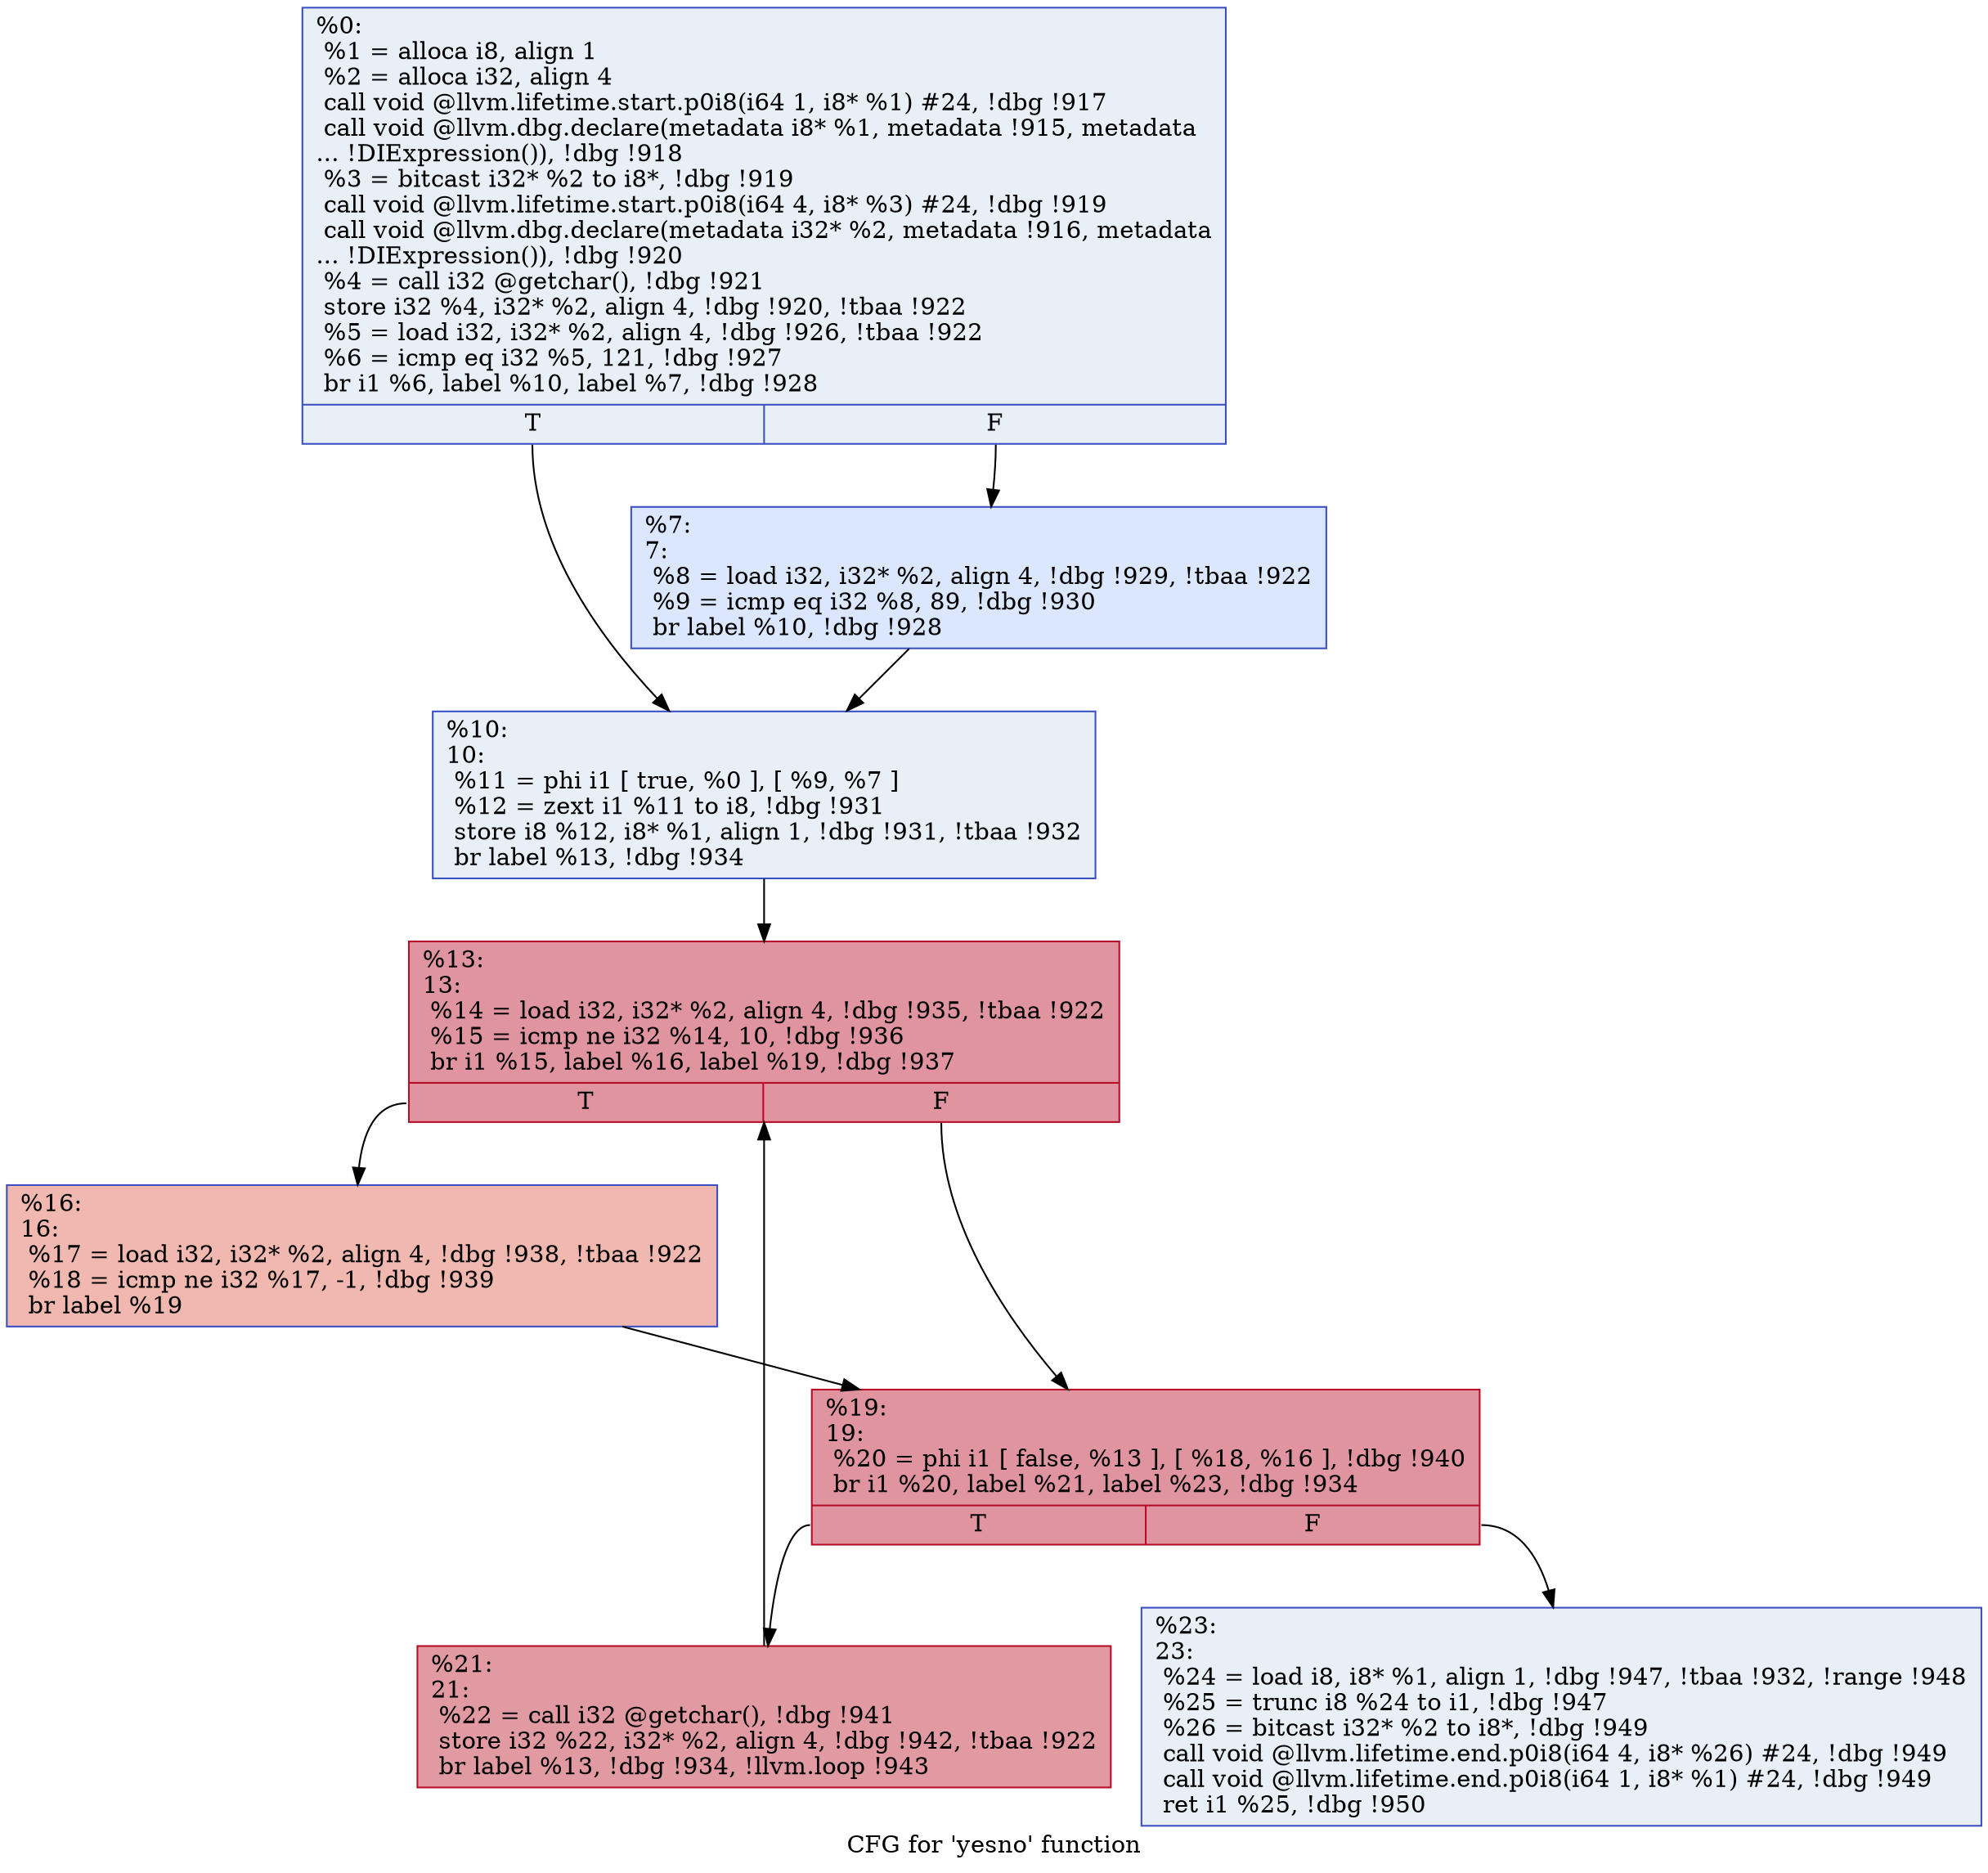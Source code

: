 digraph "CFG for 'yesno' function" {
	label="CFG for 'yesno' function";

	Node0xe40220 [shape=record,color="#3d50c3ff", style=filled, fillcolor="#cedaeb70",label="{%0:\l  %1 = alloca i8, align 1\l  %2 = alloca i32, align 4\l  call void @llvm.lifetime.start.p0i8(i64 1, i8* %1) #24, !dbg !917\l  call void @llvm.dbg.declare(metadata i8* %1, metadata !915, metadata\l... !DIExpression()), !dbg !918\l  %3 = bitcast i32* %2 to i8*, !dbg !919\l  call void @llvm.lifetime.start.p0i8(i64 4, i8* %3) #24, !dbg !919\l  call void @llvm.dbg.declare(metadata i32* %2, metadata !916, metadata\l... !DIExpression()), !dbg !920\l  %4 = call i32 @getchar(), !dbg !921\l  store i32 %4, i32* %2, align 4, !dbg !920, !tbaa !922\l  %5 = load i32, i32* %2, align 4, !dbg !926, !tbaa !922\l  %6 = icmp eq i32 %5, 121, !dbg !927\l  br i1 %6, label %10, label %7, !dbg !928\l|{<s0>T|<s1>F}}"];
	Node0xe40220:s0 -> Node0xe402c0;
	Node0xe40220:s1 -> Node0xe40270;
	Node0xe40270 [shape=record,color="#3d50c3ff", style=filled, fillcolor="#abc8fd70",label="{%7:\l7:                                                \l  %8 = load i32, i32* %2, align 4, !dbg !929, !tbaa !922\l  %9 = icmp eq i32 %8, 89, !dbg !930\l  br label %10, !dbg !928\l}"];
	Node0xe40270 -> Node0xe402c0;
	Node0xe402c0 [shape=record,color="#3d50c3ff", style=filled, fillcolor="#cedaeb70",label="{%10:\l10:                                               \l  %11 = phi i1 [ true, %0 ], [ %9, %7 ]\l  %12 = zext i1 %11 to i8, !dbg !931\l  store i8 %12, i8* %1, align 1, !dbg !931, !tbaa !932\l  br label %13, !dbg !934\l}"];
	Node0xe402c0 -> Node0xe40310;
	Node0xe40310 [shape=record,color="#b70d28ff", style=filled, fillcolor="#b70d2870",label="{%13:\l13:                                               \l  %14 = load i32, i32* %2, align 4, !dbg !935, !tbaa !922\l  %15 = icmp ne i32 %14, 10, !dbg !936\l  br i1 %15, label %16, label %19, !dbg !937\l|{<s0>T|<s1>F}}"];
	Node0xe40310:s0 -> Node0xe40360;
	Node0xe40310:s1 -> Node0xe403b0;
	Node0xe40360 [shape=record,color="#3d50c3ff", style=filled, fillcolor="#dc5d4a70",label="{%16:\l16:                                               \l  %17 = load i32, i32* %2, align 4, !dbg !938, !tbaa !922\l  %18 = icmp ne i32 %17, -1, !dbg !939\l  br label %19\l}"];
	Node0xe40360 -> Node0xe403b0;
	Node0xe403b0 [shape=record,color="#b70d28ff", style=filled, fillcolor="#b70d2870",label="{%19:\l19:                                               \l  %20 = phi i1 [ false, %13 ], [ %18, %16 ], !dbg !940\l  br i1 %20, label %21, label %23, !dbg !934\l|{<s0>T|<s1>F}}"];
	Node0xe403b0:s0 -> Node0xe40400;
	Node0xe403b0:s1 -> Node0xe40450;
	Node0xe40400 [shape=record,color="#b70d28ff", style=filled, fillcolor="#bb1b2c70",label="{%21:\l21:                                               \l  %22 = call i32 @getchar(), !dbg !941\l  store i32 %22, i32* %2, align 4, !dbg !942, !tbaa !922\l  br label %13, !dbg !934, !llvm.loop !943\l}"];
	Node0xe40400 -> Node0xe40310;
	Node0xe40450 [shape=record,color="#3d50c3ff", style=filled, fillcolor="#cedaeb70",label="{%23:\l23:                                               \l  %24 = load i8, i8* %1, align 1, !dbg !947, !tbaa !932, !range !948\l  %25 = trunc i8 %24 to i1, !dbg !947\l  %26 = bitcast i32* %2 to i8*, !dbg !949\l  call void @llvm.lifetime.end.p0i8(i64 4, i8* %26) #24, !dbg !949\l  call void @llvm.lifetime.end.p0i8(i64 1, i8* %1) #24, !dbg !949\l  ret i1 %25, !dbg !950\l}"];
}
